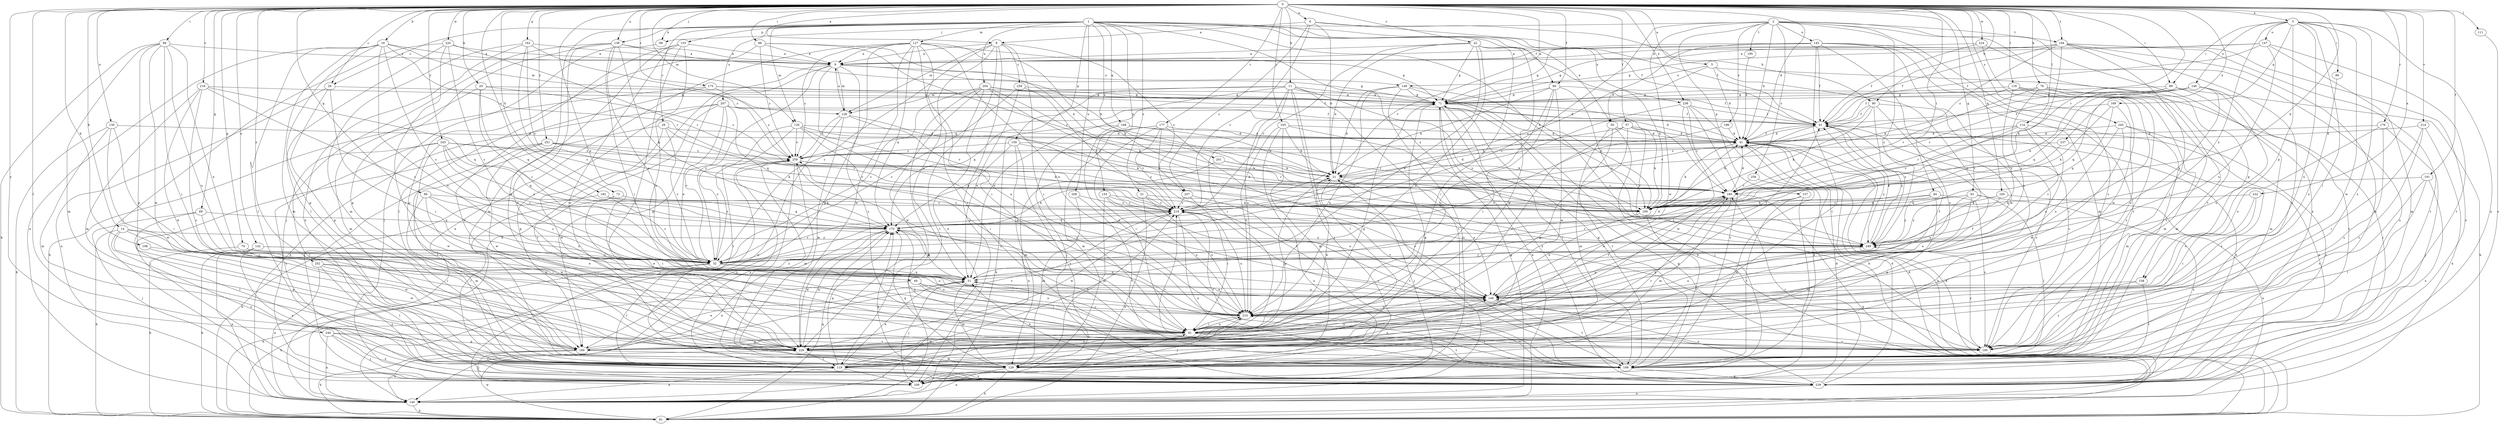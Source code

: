 strict digraph  {
0;
1;
2;
3;
5;
6;
8;
9;
11;
14;
16;
20;
21;
22;
26;
28;
31;
32;
41;
49;
50;
51;
57;
60;
61;
63;
66;
69;
70;
71;
72;
78;
80;
81;
84;
86;
88;
89;
90;
91;
99;
100;
108;
109;
111;
114;
118;
119;
120;
127;
128;
129;
130;
138;
140;
142;
145;
146;
147;
148;
149;
150;
153;
155;
157;
158;
160;
162;
165;
168;
169;
170;
175;
176;
177;
180;
182;
186;
190;
191;
194;
195;
199;
201;
204;
207;
208;
210;
214;
218;
219;
220;
224;
229;
232;
237;
238;
239;
240;
243;
245;
249;
251;
252;
255;
256;
257;
258;
259;
0 -> 3  [label=a];
0 -> 5  [label=a];
0 -> 6  [label=a];
0 -> 8  [label=a];
0 -> 11  [label=b];
0 -> 14  [label=b];
0 -> 16  [label=b];
0 -> 20  [label=b];
0 -> 22  [label=c];
0 -> 26  [label=c];
0 -> 41  [label=d];
0 -> 49  [label=e];
0 -> 57  [label=f];
0 -> 60  [label=f];
0 -> 63  [label=g];
0 -> 66  [label=g];
0 -> 69  [label=g];
0 -> 70  [label=g];
0 -> 72  [label=h];
0 -> 78  [label=h];
0 -> 80  [label=h];
0 -> 84  [label=i];
0 -> 86  [label=i];
0 -> 88  [label=i];
0 -> 89  [label=i];
0 -> 99  [label=j];
0 -> 108  [label=k];
0 -> 109  [label=k];
0 -> 111  [label=l];
0 -> 114  [label=l];
0 -> 118  [label=l];
0 -> 119  [label=l];
0 -> 120  [label=m];
0 -> 130  [label=n];
0 -> 138  [label=n];
0 -> 142  [label=o];
0 -> 162  [label=q];
0 -> 165  [label=q];
0 -> 175  [label=r];
0 -> 176  [label=r];
0 -> 177  [label=r];
0 -> 180  [label=r];
0 -> 182  [label=s];
0 -> 191  [label=t];
0 -> 194  [label=t];
0 -> 214  [label=v];
0 -> 218  [label=v];
0 -> 219  [label=v];
0 -> 220  [label=w];
0 -> 224  [label=w];
0 -> 232  [label=x];
0 -> 237  [label=x];
0 -> 238  [label=x];
0 -> 240  [label=y];
0 -> 243  [label=y];
0 -> 245  [label=y];
0 -> 251  [label=z];
0 -> 252  [label=z];
0 -> 255  [label=z];
1 -> 26  [label=c];
1 -> 28  [label=c];
1 -> 31  [label=c];
1 -> 50  [label=e];
1 -> 60  [label=f];
1 -> 61  [label=f];
1 -> 109  [label=k];
1 -> 120  [label=m];
1 -> 127  [label=m];
1 -> 138  [label=n];
1 -> 150  [label=p];
1 -> 153  [label=p];
1 -> 155  [label=p];
1 -> 168  [label=q];
1 -> 201  [label=u];
1 -> 204  [label=u];
1 -> 207  [label=u];
1 -> 208  [label=u];
1 -> 229  [label=w];
1 -> 238  [label=x];
1 -> 249  [label=y];
2 -> 32  [label=c];
2 -> 41  [label=d];
2 -> 99  [label=j];
2 -> 145  [label=o];
2 -> 157  [label=p];
2 -> 186  [label=s];
2 -> 190  [label=s];
2 -> 194  [label=t];
2 -> 195  [label=t];
2 -> 199  [label=t];
2 -> 229  [label=w];
2 -> 239  [label=x];
2 -> 249  [label=y];
2 -> 256  [label=z];
3 -> 89  [label=i];
3 -> 90  [label=i];
3 -> 91  [label=i];
3 -> 146  [label=o];
3 -> 147  [label=o];
3 -> 158  [label=p];
3 -> 169  [label=q];
3 -> 190  [label=s];
3 -> 210  [label=u];
3 -> 229  [label=w];
3 -> 239  [label=x];
3 -> 249  [label=y];
5 -> 32  [label=c];
5 -> 41  [label=d];
5 -> 50  [label=e];
5 -> 148  [label=o];
5 -> 158  [label=p];
6 -> 8  [label=a];
6 -> 21  [label=b];
6 -> 61  [label=f];
6 -> 80  [label=h];
6 -> 219  [label=v];
6 -> 257  [label=z];
8 -> 9  [label=a];
8 -> 32  [label=c];
8 -> 51  [label=e];
8 -> 91  [label=i];
8 -> 100  [label=j];
8 -> 128  [label=m];
8 -> 140  [label=n];
8 -> 257  [label=z];
8 -> 258  [label=z];
9 -> 32  [label=c];
9 -> 71  [label=g];
9 -> 128  [label=m];
9 -> 140  [label=n];
9 -> 148  [label=o];
9 -> 160  [label=p];
9 -> 190  [label=s];
9 -> 210  [label=u];
11 -> 51  [label=e];
11 -> 71  [label=g];
11 -> 91  [label=i];
11 -> 100  [label=j];
11 -> 109  [label=k];
11 -> 119  [label=l];
11 -> 128  [label=m];
11 -> 170  [label=q];
11 -> 199  [label=t];
11 -> 210  [label=u];
11 -> 249  [label=y];
14 -> 81  [label=h];
14 -> 91  [label=i];
14 -> 160  [label=p];
14 -> 229  [label=w];
14 -> 239  [label=x];
14 -> 249  [label=y];
16 -> 9  [label=a];
16 -> 32  [label=c];
16 -> 119  [label=l];
16 -> 128  [label=m];
16 -> 129  [label=m];
16 -> 140  [label=n];
16 -> 160  [label=p];
16 -> 180  [label=r];
16 -> 210  [label=u];
20 -> 32  [label=c];
20 -> 71  [label=g];
20 -> 129  [label=m];
20 -> 170  [label=q];
20 -> 259  [label=z];
21 -> 41  [label=d];
21 -> 100  [label=j];
21 -> 149  [label=o];
21 -> 160  [label=p];
21 -> 180  [label=r];
22 -> 9  [label=a];
22 -> 21  [label=b];
22 -> 51  [label=e];
22 -> 71  [label=g];
22 -> 91  [label=i];
22 -> 109  [label=k];
22 -> 210  [label=u];
22 -> 219  [label=v];
22 -> 229  [label=w];
26 -> 71  [label=g];
26 -> 91  [label=i];
26 -> 140  [label=n];
26 -> 160  [label=p];
28 -> 32  [label=c];
28 -> 41  [label=d];
28 -> 100  [label=j];
28 -> 219  [label=v];
28 -> 229  [label=w];
31 -> 81  [label=h];
31 -> 149  [label=o];
31 -> 210  [label=u];
31 -> 219  [label=v];
32 -> 51  [label=e];
32 -> 81  [label=h];
32 -> 119  [label=l];
32 -> 149  [label=o];
32 -> 180  [label=r];
32 -> 219  [label=v];
32 -> 259  [label=z];
41 -> 61  [label=f];
41 -> 81  [label=h];
41 -> 109  [label=k];
41 -> 249  [label=y];
41 -> 259  [label=z];
49 -> 81  [label=h];
49 -> 91  [label=i];
49 -> 149  [label=o];
49 -> 210  [label=u];
50 -> 41  [label=d];
50 -> 100  [label=j];
50 -> 129  [label=m];
50 -> 199  [label=t];
51 -> 41  [label=d];
51 -> 61  [label=f];
51 -> 91  [label=i];
51 -> 100  [label=j];
51 -> 129  [label=m];
51 -> 149  [label=o];
51 -> 170  [label=q];
57 -> 21  [label=b];
57 -> 41  [label=d];
57 -> 91  [label=i];
57 -> 109  [label=k];
57 -> 160  [label=p];
57 -> 249  [label=y];
60 -> 21  [label=b];
60 -> 61  [label=f];
60 -> 71  [label=g];
60 -> 91  [label=i];
60 -> 210  [label=u];
60 -> 229  [label=w];
60 -> 249  [label=y];
61 -> 41  [label=d];
61 -> 109  [label=k];
61 -> 190  [label=s];
61 -> 239  [label=x];
61 -> 249  [label=y];
63 -> 51  [label=e];
63 -> 109  [label=k];
63 -> 119  [label=l];
63 -> 149  [label=o];
63 -> 219  [label=v];
63 -> 239  [label=x];
66 -> 32  [label=c];
66 -> 109  [label=k];
66 -> 129  [label=m];
66 -> 149  [label=o];
66 -> 229  [label=w];
69 -> 91  [label=i];
69 -> 100  [label=j];
69 -> 119  [label=l];
69 -> 170  [label=q];
70 -> 32  [label=c];
70 -> 51  [label=e];
70 -> 81  [label=h];
71 -> 61  [label=f];
71 -> 140  [label=n];
71 -> 180  [label=r];
71 -> 199  [label=t];
71 -> 239  [label=x];
72 -> 91  [label=i];
72 -> 119  [label=l];
72 -> 219  [label=v];
78 -> 71  [label=g];
78 -> 100  [label=j];
78 -> 129  [label=m];
78 -> 180  [label=r];
78 -> 190  [label=s];
78 -> 249  [label=y];
80 -> 61  [label=f];
80 -> 109  [label=k];
80 -> 149  [label=o];
80 -> 190  [label=s];
80 -> 219  [label=v];
80 -> 249  [label=y];
81 -> 41  [label=d];
81 -> 71  [label=g];
81 -> 170  [label=q];
81 -> 229  [label=w];
84 -> 109  [label=k];
84 -> 160  [label=p];
84 -> 190  [label=s];
84 -> 219  [label=v];
84 -> 249  [label=y];
86 -> 9  [label=a];
86 -> 81  [label=h];
86 -> 91  [label=i];
86 -> 129  [label=m];
86 -> 149  [label=o];
86 -> 160  [label=p];
86 -> 210  [label=u];
86 -> 229  [label=w];
88 -> 9  [label=a];
88 -> 21  [label=b];
88 -> 160  [label=p];
88 -> 180  [label=r];
88 -> 259  [label=z];
89 -> 71  [label=g];
89 -> 81  [label=h];
89 -> 109  [label=k];
89 -> 129  [label=m];
89 -> 170  [label=q];
90 -> 210  [label=u];
91 -> 21  [label=b];
91 -> 61  [label=f];
91 -> 160  [label=p];
91 -> 190  [label=s];
91 -> 199  [label=t];
91 -> 210  [label=u];
91 -> 229  [label=w];
91 -> 259  [label=z];
99 -> 100  [label=j];
100 -> 41  [label=d];
100 -> 259  [label=z];
108 -> 32  [label=c];
108 -> 229  [label=w];
109 -> 149  [label=o];
109 -> 199  [label=t];
111 -> 239  [label=x];
114 -> 32  [label=c];
114 -> 41  [label=d];
114 -> 149  [label=o];
114 -> 180  [label=r];
114 -> 219  [label=v];
114 -> 239  [label=x];
118 -> 61  [label=f];
118 -> 71  [label=g];
118 -> 91  [label=i];
118 -> 129  [label=m];
118 -> 190  [label=s];
118 -> 249  [label=y];
119 -> 51  [label=e];
119 -> 71  [label=g];
119 -> 100  [label=j];
119 -> 140  [label=n];
119 -> 149  [label=o];
119 -> 170  [label=q];
119 -> 180  [label=r];
119 -> 210  [label=u];
119 -> 219  [label=v];
119 -> 239  [label=x];
120 -> 32  [label=c];
120 -> 41  [label=d];
120 -> 91  [label=i];
120 -> 109  [label=k];
120 -> 119  [label=l];
120 -> 210  [label=u];
120 -> 259  [label=z];
127 -> 9  [label=a];
127 -> 71  [label=g];
127 -> 91  [label=i];
127 -> 109  [label=k];
127 -> 140  [label=n];
127 -> 149  [label=o];
127 -> 160  [label=p];
127 -> 170  [label=q];
127 -> 190  [label=s];
127 -> 229  [label=w];
127 -> 259  [label=z];
128 -> 9  [label=a];
128 -> 129  [label=m];
128 -> 140  [label=n];
128 -> 219  [label=v];
128 -> 249  [label=y];
128 -> 259  [label=z];
129 -> 81  [label=h];
129 -> 91  [label=i];
129 -> 140  [label=n];
129 -> 170  [label=q];
129 -> 259  [label=z];
130 -> 41  [label=d];
130 -> 81  [label=h];
130 -> 91  [label=i];
130 -> 129  [label=m];
130 -> 229  [label=w];
138 -> 9  [label=a];
138 -> 21  [label=b];
138 -> 51  [label=e];
138 -> 91  [label=i];
138 -> 100  [label=j];
138 -> 160  [label=p];
138 -> 170  [label=q];
138 -> 229  [label=w];
140 -> 21  [label=b];
140 -> 41  [label=d];
140 -> 71  [label=g];
140 -> 81  [label=h];
142 -> 32  [label=c];
142 -> 51  [label=e];
142 -> 81  [label=h];
142 -> 140  [label=n];
142 -> 239  [label=x];
145 -> 9  [label=a];
145 -> 61  [label=f];
145 -> 71  [label=g];
145 -> 119  [label=l];
145 -> 129  [label=m];
145 -> 199  [label=t];
145 -> 210  [label=u];
145 -> 219  [label=v];
145 -> 229  [label=w];
146 -> 21  [label=b];
146 -> 71  [label=g];
146 -> 170  [label=q];
146 -> 180  [label=r];
146 -> 199  [label=t];
146 -> 210  [label=u];
146 -> 249  [label=y];
147 -> 9  [label=a];
147 -> 61  [label=f];
147 -> 71  [label=g];
147 -> 129  [label=m];
147 -> 149  [label=o];
147 -> 199  [label=t];
148 -> 21  [label=b];
148 -> 71  [label=g];
148 -> 81  [label=h];
148 -> 100  [label=j];
148 -> 190  [label=s];
148 -> 210  [label=u];
149 -> 51  [label=e];
149 -> 61  [label=f];
149 -> 199  [label=t];
149 -> 210  [label=u];
149 -> 219  [label=v];
150 -> 109  [label=k];
150 -> 129  [label=m];
150 -> 170  [label=q];
150 -> 180  [label=r];
150 -> 239  [label=x];
150 -> 259  [label=z];
153 -> 9  [label=a];
153 -> 119  [label=l];
153 -> 129  [label=m];
153 -> 190  [label=s];
153 -> 210  [label=u];
153 -> 229  [label=w];
155 -> 109  [label=k];
155 -> 129  [label=m];
155 -> 149  [label=o];
155 -> 210  [label=u];
155 -> 219  [label=v];
157 -> 100  [label=j];
157 -> 109  [label=k];
157 -> 160  [label=p];
157 -> 199  [label=t];
158 -> 149  [label=o];
158 -> 190  [label=s];
158 -> 199  [label=t];
160 -> 51  [label=e];
160 -> 81  [label=h];
160 -> 100  [label=j];
160 -> 140  [label=n];
160 -> 199  [label=t];
160 -> 219  [label=v];
162 -> 9  [label=a];
162 -> 32  [label=c];
162 -> 129  [label=m];
162 -> 219  [label=v];
162 -> 239  [label=x];
162 -> 259  [label=z];
165 -> 109  [label=k];
165 -> 140  [label=n];
165 -> 249  [label=y];
168 -> 21  [label=b];
168 -> 41  [label=d];
168 -> 81  [label=h];
168 -> 210  [label=u];
169 -> 61  [label=f];
169 -> 109  [label=k];
169 -> 149  [label=o];
169 -> 170  [label=q];
170 -> 21  [label=b];
170 -> 140  [label=n];
170 -> 229  [label=w];
170 -> 249  [label=y];
175 -> 61  [label=f];
175 -> 71  [label=g];
175 -> 81  [label=h];
175 -> 229  [label=w];
175 -> 259  [label=z];
176 -> 41  [label=d];
176 -> 100  [label=j];
176 -> 149  [label=o];
176 -> 190  [label=s];
177 -> 41  [label=d];
177 -> 91  [label=i];
177 -> 100  [label=j];
177 -> 129  [label=m];
177 -> 190  [label=s];
177 -> 199  [label=t];
177 -> 219  [label=v];
180 -> 41  [label=d];
180 -> 81  [label=h];
180 -> 129  [label=m];
180 -> 149  [label=o];
180 -> 160  [label=p];
180 -> 219  [label=v];
182 -> 32  [label=c];
182 -> 81  [label=h];
182 -> 170  [label=q];
182 -> 219  [label=v];
186 -> 32  [label=c];
186 -> 41  [label=d];
190 -> 170  [label=q];
190 -> 249  [label=y];
191 -> 119  [label=l];
191 -> 180  [label=r];
191 -> 190  [label=s];
191 -> 239  [label=x];
194 -> 9  [label=a];
194 -> 61  [label=f];
194 -> 71  [label=g];
194 -> 91  [label=i];
194 -> 109  [label=k];
194 -> 129  [label=m];
194 -> 190  [label=s];
194 -> 199  [label=t];
194 -> 239  [label=x];
194 -> 259  [label=z];
195 -> 41  [label=d];
199 -> 41  [label=d];
199 -> 51  [label=e];
199 -> 71  [label=g];
199 -> 210  [label=u];
199 -> 219  [label=v];
199 -> 239  [label=x];
201 -> 21  [label=b];
201 -> 140  [label=n];
201 -> 180  [label=r];
204 -> 32  [label=c];
204 -> 41  [label=d];
204 -> 71  [label=g];
204 -> 81  [label=h];
204 -> 109  [label=k];
204 -> 119  [label=l];
204 -> 229  [label=w];
204 -> 249  [label=y];
207 -> 32  [label=c];
207 -> 41  [label=d];
207 -> 51  [label=e];
207 -> 61  [label=f];
207 -> 140  [label=n];
207 -> 160  [label=p];
207 -> 170  [label=q];
207 -> 199  [label=t];
208 -> 129  [label=m];
208 -> 199  [label=t];
208 -> 219  [label=v];
210 -> 91  [label=i];
210 -> 100  [label=j];
210 -> 170  [label=q];
210 -> 180  [label=r];
210 -> 199  [label=t];
210 -> 259  [label=z];
214 -> 41  [label=d];
214 -> 91  [label=i];
214 -> 140  [label=n];
214 -> 190  [label=s];
218 -> 32  [label=c];
218 -> 71  [label=g];
218 -> 129  [label=m];
218 -> 170  [label=q];
218 -> 190  [label=s];
218 -> 229  [label=w];
219 -> 170  [label=q];
219 -> 190  [label=s];
219 -> 199  [label=t];
219 -> 210  [label=u];
219 -> 229  [label=w];
219 -> 239  [label=x];
220 -> 9  [label=a];
220 -> 32  [label=c];
220 -> 100  [label=j];
220 -> 119  [label=l];
220 -> 180  [label=r];
220 -> 190  [label=s];
224 -> 9  [label=a];
224 -> 61  [label=f];
224 -> 229  [label=w];
224 -> 239  [label=x];
229 -> 71  [label=g];
229 -> 119  [label=l];
229 -> 129  [label=m];
229 -> 149  [label=o];
229 -> 170  [label=q];
232 -> 91  [label=i];
232 -> 109  [label=k];
232 -> 149  [label=o];
237 -> 180  [label=r];
237 -> 190  [label=s];
237 -> 259  [label=z];
238 -> 32  [label=c];
238 -> 61  [label=f];
238 -> 81  [label=h];
238 -> 180  [label=r];
238 -> 199  [label=t];
238 -> 229  [label=w];
239 -> 41  [label=d];
239 -> 140  [label=n];
239 -> 149  [label=o];
239 -> 170  [label=q];
239 -> 180  [label=r];
240 -> 100  [label=j];
240 -> 140  [label=n];
240 -> 160  [label=p];
240 -> 190  [label=s];
240 -> 239  [label=x];
243 -> 32  [label=c];
243 -> 109  [label=k];
243 -> 119  [label=l];
243 -> 170  [label=q];
243 -> 229  [label=w];
243 -> 239  [label=x];
243 -> 249  [label=y];
243 -> 259  [label=z];
245 -> 41  [label=d];
245 -> 129  [label=m];
245 -> 149  [label=o];
245 -> 229  [label=w];
245 -> 239  [label=x];
249 -> 32  [label=c];
249 -> 61  [label=f];
249 -> 210  [label=u];
251 -> 100  [label=j];
251 -> 109  [label=k];
251 -> 199  [label=t];
251 -> 219  [label=v];
251 -> 229  [label=w];
251 -> 259  [label=z];
252 -> 51  [label=e];
252 -> 119  [label=l];
252 -> 140  [label=n];
252 -> 149  [label=o];
252 -> 239  [label=x];
255 -> 21  [label=b];
255 -> 41  [label=d];
255 -> 100  [label=j];
255 -> 109  [label=k];
255 -> 129  [label=m];
255 -> 210  [label=u];
256 -> 129  [label=m];
256 -> 180  [label=r];
257 -> 91  [label=i];
257 -> 199  [label=t];
257 -> 219  [label=v];
258 -> 32  [label=c];
258 -> 51  [label=e];
258 -> 71  [label=g];
258 -> 219  [label=v];
259 -> 21  [label=b];
259 -> 71  [label=g];
259 -> 100  [label=j];
259 -> 129  [label=m];
259 -> 180  [label=r];
259 -> 239  [label=x];
}
